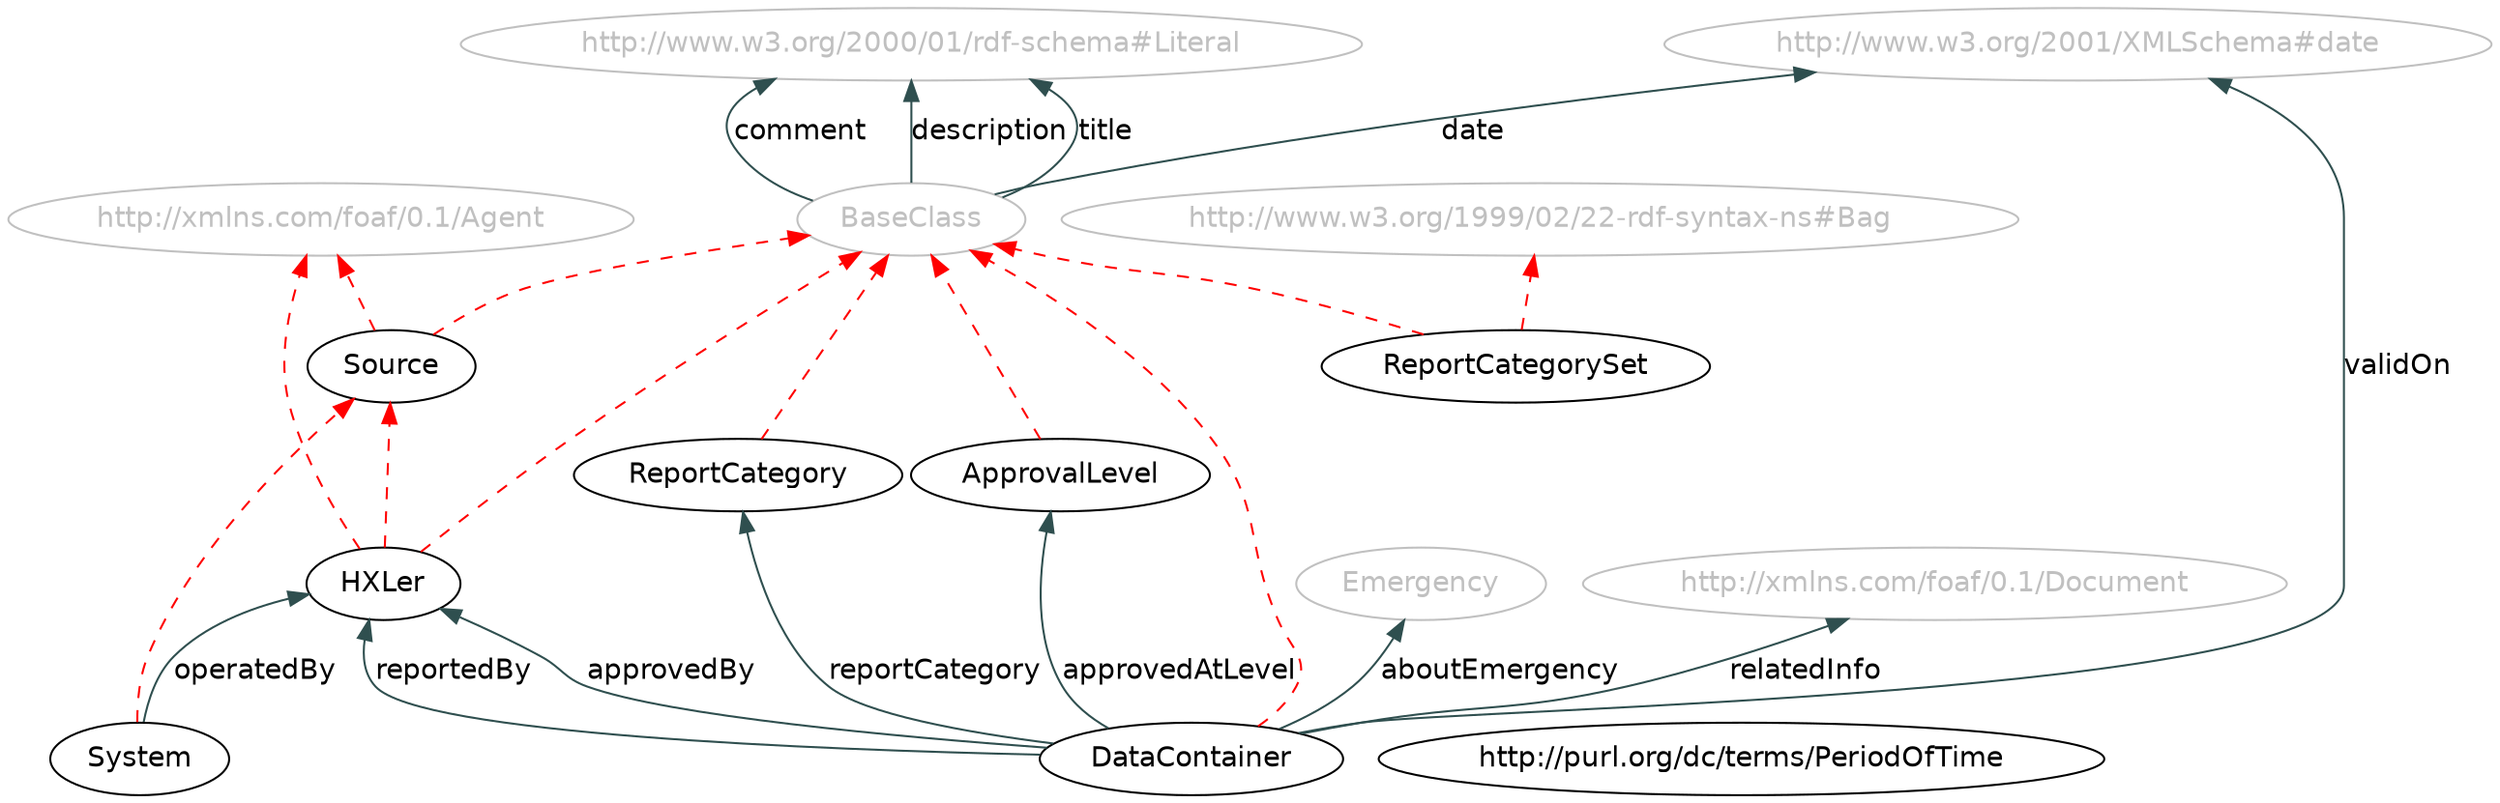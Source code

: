 digraph { 
 rankdir="BT";	
 charset="utf-8";
 overlap=false;
 edge [color=darkslategray];
 edge [fontname=Helvetica];
 node [fontname=Helvetica];

"ApprovalLevel" [ URL = "./#ApprovalLevel"] ;
		"BaseClass" [ URL = "./#ApprovalLevel" color="gray" fontcolor="gray"] ;
				"ApprovalLevel" -> "BaseClass" [ color=red style="dashed" ]; 
			"DataContainer" [ URL = "./#DataContainer"] ;
		"BaseClass" [ URL = "./#DataContainer" color="gray" fontcolor="gray"] ;
				"DataContainer" -> "BaseClass" [ color=red style="dashed" ]; 
			"HXLer" [ URL = "./#HXLer"] ;
		"http://xmlns.com/foaf/0.1/Agent" [ URL = "./#HXLer" color="gray" fontcolor="gray"] ;
				"HXLer" -> "http://xmlns.com/foaf/0.1/Agent" [ color=red style="dashed" ]; 
			"BaseClass" [ URL = "./#HXLer" color="gray" fontcolor="gray"] ;
				"HXLer" -> "BaseClass" [ color=red style="dashed" ]; 
			"HXLer" -> "Source" [ color=red style="dashed" ]; 
			"ReportCategory" [ URL = "./#ReportCategory"] ;
		"BaseClass" [ URL = "./#ReportCategory" color="gray" fontcolor="gray"] ;
				"ReportCategory" -> "BaseClass" [ color=red style="dashed" ]; 
			"ReportCategorySet" [ URL = "./#ReportCategorySet"] ;
		"BaseClass" [ URL = "./#ReportCategorySet" color="gray" fontcolor="gray"] ;
				"ReportCategorySet" -> "BaseClass" [ color=red style="dashed" ]; 
			"http://www.w3.org/1999/02/22-rdf-syntax-ns#Bag" [ URL = "./#ReportCategorySet" color="gray" fontcolor="gray"] ;
				"ReportCategorySet" -> "http://www.w3.org/1999/02/22-rdf-syntax-ns#Bag" [ color=red style="dashed" ]; 
			"Source" [ URL = "./#Source"] ;
		"http://xmlns.com/foaf/0.1/Agent" [ URL = "./#Source" color="gray" fontcolor="gray"] ;
				"Source" -> "http://xmlns.com/foaf/0.1/Agent" [ color=red style="dashed" ]; 
			"BaseClass" [ URL = "./#Source" color="gray" fontcolor="gray"] ;
				"Source" -> "BaseClass" [ color=red style="dashed" ]; 
			"System" [ URL = "./#System"] ;
		"System" -> "Source" [ color=red style="dashed" ]; 
			"http://purl.org/dc/terms/PeriodOfTime" [ URL = "./#http://purl.org/dc/terms/PeriodOfTime"] ;
		"Emergency" [ URL = "./#Emergency" color="gray" fontcolor="gray"] ;
					"DataContainer" -> "Emergency" [ label="aboutEmergency" URL = "./#aboutEmergency"]; 
				"DataContainer" -> "ApprovalLevel" [ label="approvedAtLevel" URL = "./#approvedAtLevel"]; 
				"DataContainer" -> "HXLer" [ label="approvedBy" URL = "./#approvedBy"]; 
				"BaseClass" [ URL = "./#BaseClass" color="gray" fontcolor="gray"] ;
				"http://www.w3.org/2000/01/rdf-schema#Literal" [ URL = "./#http://www.w3.org/2000/01/rdf-schema#Literal" color="gray" fontcolor="gray"] ;
					"BaseClass" -> "http://www.w3.org/2000/01/rdf-schema#Literal" [ label="comment" URL = "./#comment"]; 
				"BaseClass" [ URL = "./#BaseClass" color="gray" fontcolor="gray"] ;
				"http://www.w3.org/2001/XMLSchema#date" [ URL = "./#http://www.w3.org/2001/XMLSchema#date" color="gray" fontcolor="gray"] ;
					"BaseClass" -> "http://www.w3.org/2001/XMLSchema#date" [ label="date" URL = "./#date"]; 
				"BaseClass" [ URL = "./#BaseClass" color="gray" fontcolor="gray"] ;
				"http://www.w3.org/2000/01/rdf-schema#Literal" [ URL = "./#http://www.w3.org/2000/01/rdf-schema#Literal" color="gray" fontcolor="gray"] ;
					"BaseClass" -> "http://www.w3.org/2000/01/rdf-schema#Literal" [ label="description" URL = "./#description"]; 
				"System" -> "HXLer" [ label="operatedBy" URL = "./#operatedBy"]; 
				"http://xmlns.com/foaf/0.1/Document" [ URL = "./#http://xmlns.com/foaf/0.1/Document" color="gray" fontcolor="gray"] ;
					"DataContainer" -> "http://xmlns.com/foaf/0.1/Document" [ label="relatedInfo" URL = "./#relatedInfo"]; 
				"DataContainer" -> "ReportCategory" [ label="reportCategory" URL = "./#reportCategory"]; 
				"DataContainer" -> "HXLer" [ label="reportedBy" URL = "./#reportedBy"]; 
				"BaseClass" [ URL = "./#BaseClass" color="gray" fontcolor="gray"] ;
				"http://www.w3.org/2000/01/rdf-schema#Literal" [ URL = "./#http://www.w3.org/2000/01/rdf-schema#Literal" color="gray" fontcolor="gray"] ;
					"BaseClass" -> "http://www.w3.org/2000/01/rdf-schema#Literal" [ label="title" URL = "./#title"]; 
				"http://www.w3.org/2001/XMLSchema#date" [ URL = "./#http://www.w3.org/2001/XMLSchema#date" color="gray" fontcolor="gray"] ;
					"DataContainer" -> "http://www.w3.org/2001/XMLSchema#date" [ label="validOn" URL = "./#validOn"]; 
				}
